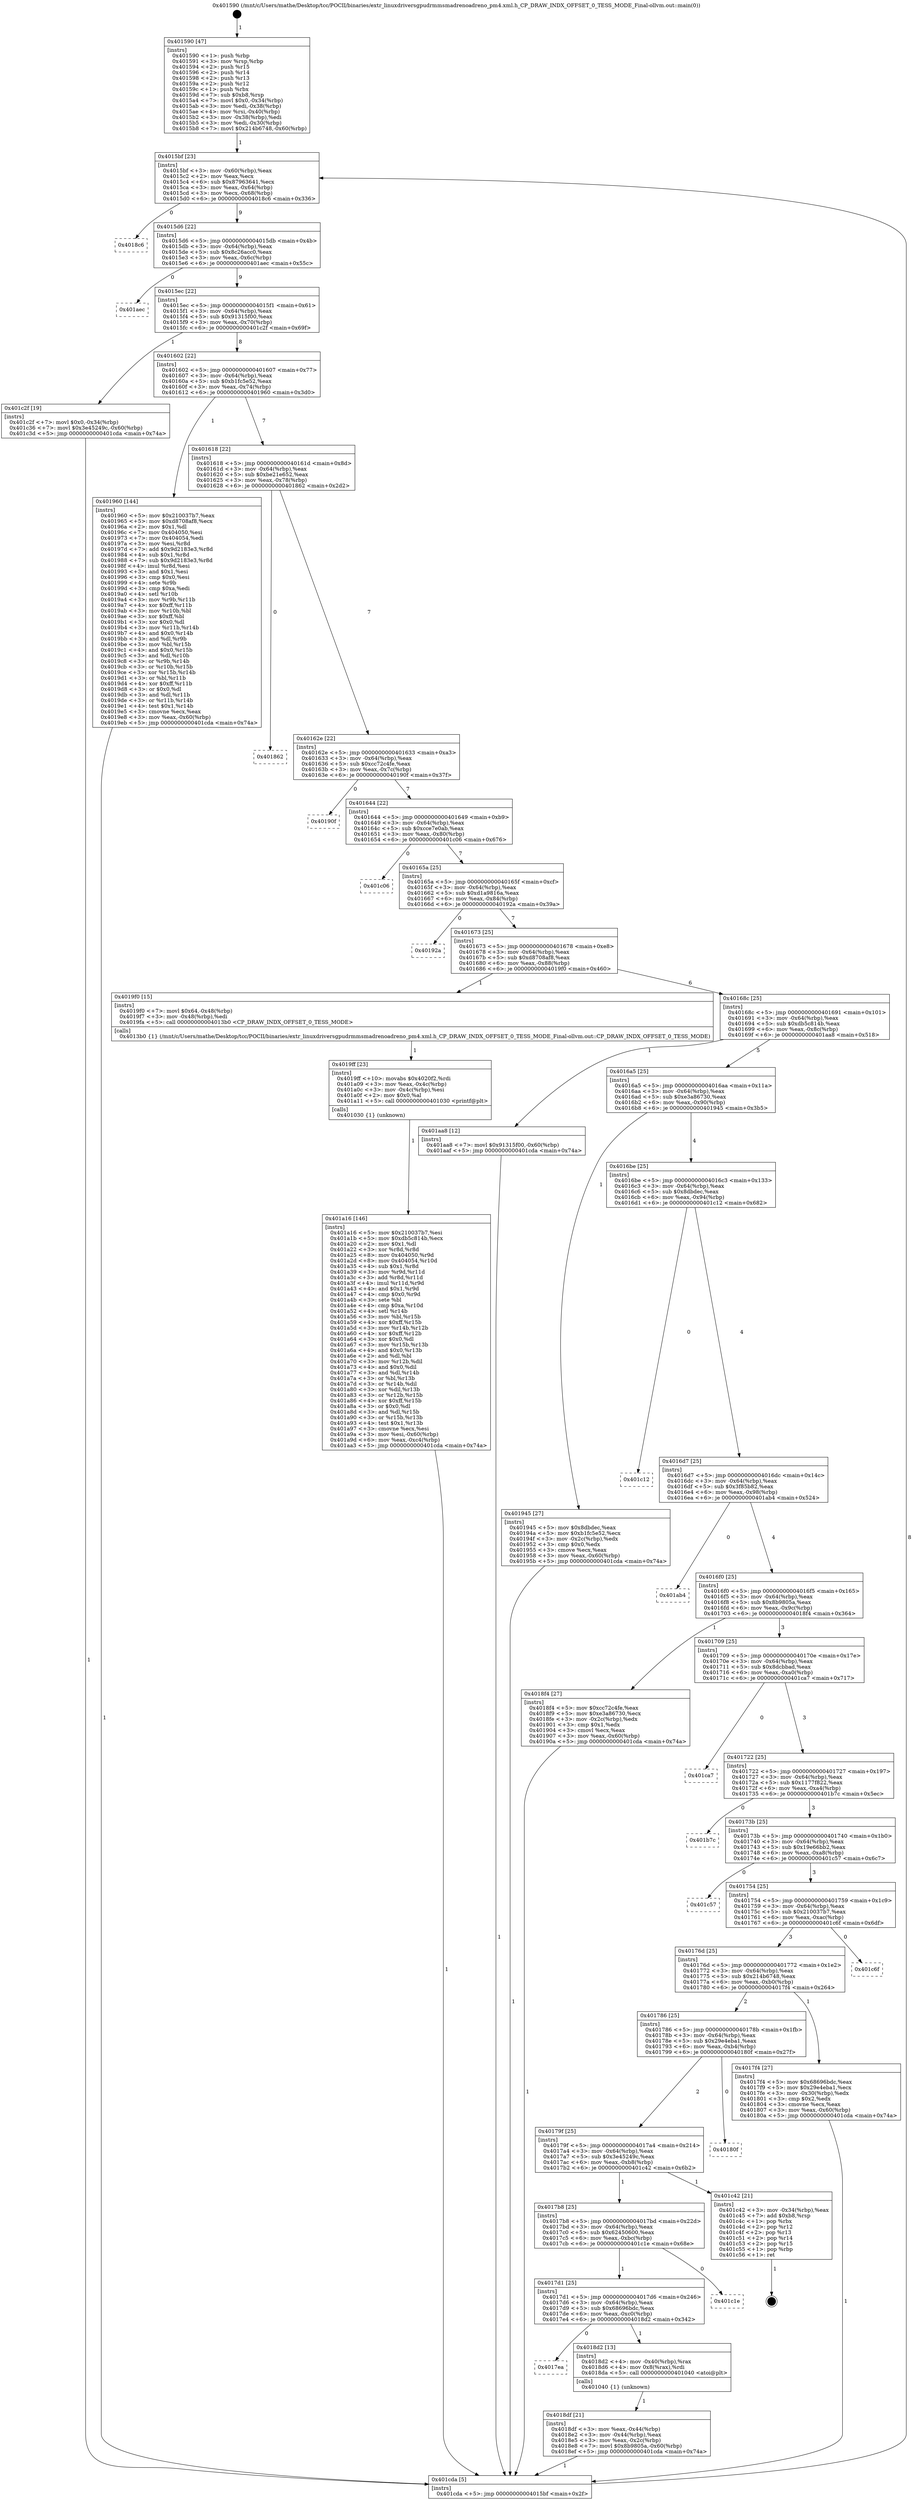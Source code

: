 digraph "0x401590" {
  label = "0x401590 (/mnt/c/Users/mathe/Desktop/tcc/POCII/binaries/extr_linuxdriversgpudrmmsmadrenoadreno_pm4.xml.h_CP_DRAW_INDX_OFFSET_0_TESS_MODE_Final-ollvm.out::main(0))"
  labelloc = "t"
  node[shape=record]

  Entry [label="",width=0.3,height=0.3,shape=circle,fillcolor=black,style=filled]
  "0x4015bf" [label="{
     0x4015bf [23]\l
     | [instrs]\l
     &nbsp;&nbsp;0x4015bf \<+3\>: mov -0x60(%rbp),%eax\l
     &nbsp;&nbsp;0x4015c2 \<+2\>: mov %eax,%ecx\l
     &nbsp;&nbsp;0x4015c4 \<+6\>: sub $0x87963641,%ecx\l
     &nbsp;&nbsp;0x4015ca \<+3\>: mov %eax,-0x64(%rbp)\l
     &nbsp;&nbsp;0x4015cd \<+3\>: mov %ecx,-0x68(%rbp)\l
     &nbsp;&nbsp;0x4015d0 \<+6\>: je 00000000004018c6 \<main+0x336\>\l
  }"]
  "0x4018c6" [label="{
     0x4018c6\l
  }", style=dashed]
  "0x4015d6" [label="{
     0x4015d6 [22]\l
     | [instrs]\l
     &nbsp;&nbsp;0x4015d6 \<+5\>: jmp 00000000004015db \<main+0x4b\>\l
     &nbsp;&nbsp;0x4015db \<+3\>: mov -0x64(%rbp),%eax\l
     &nbsp;&nbsp;0x4015de \<+5\>: sub $0x8c26acc0,%eax\l
     &nbsp;&nbsp;0x4015e3 \<+3\>: mov %eax,-0x6c(%rbp)\l
     &nbsp;&nbsp;0x4015e6 \<+6\>: je 0000000000401aec \<main+0x55c\>\l
  }"]
  Exit [label="",width=0.3,height=0.3,shape=circle,fillcolor=black,style=filled,peripheries=2]
  "0x401aec" [label="{
     0x401aec\l
  }", style=dashed]
  "0x4015ec" [label="{
     0x4015ec [22]\l
     | [instrs]\l
     &nbsp;&nbsp;0x4015ec \<+5\>: jmp 00000000004015f1 \<main+0x61\>\l
     &nbsp;&nbsp;0x4015f1 \<+3\>: mov -0x64(%rbp),%eax\l
     &nbsp;&nbsp;0x4015f4 \<+5\>: sub $0x91315f00,%eax\l
     &nbsp;&nbsp;0x4015f9 \<+3\>: mov %eax,-0x70(%rbp)\l
     &nbsp;&nbsp;0x4015fc \<+6\>: je 0000000000401c2f \<main+0x69f\>\l
  }"]
  "0x401a16" [label="{
     0x401a16 [146]\l
     | [instrs]\l
     &nbsp;&nbsp;0x401a16 \<+5\>: mov $0x210037b7,%esi\l
     &nbsp;&nbsp;0x401a1b \<+5\>: mov $0xdb5c814b,%ecx\l
     &nbsp;&nbsp;0x401a20 \<+2\>: mov $0x1,%dl\l
     &nbsp;&nbsp;0x401a22 \<+3\>: xor %r8d,%r8d\l
     &nbsp;&nbsp;0x401a25 \<+8\>: mov 0x404050,%r9d\l
     &nbsp;&nbsp;0x401a2d \<+8\>: mov 0x404054,%r10d\l
     &nbsp;&nbsp;0x401a35 \<+4\>: sub $0x1,%r8d\l
     &nbsp;&nbsp;0x401a39 \<+3\>: mov %r9d,%r11d\l
     &nbsp;&nbsp;0x401a3c \<+3\>: add %r8d,%r11d\l
     &nbsp;&nbsp;0x401a3f \<+4\>: imul %r11d,%r9d\l
     &nbsp;&nbsp;0x401a43 \<+4\>: and $0x1,%r9d\l
     &nbsp;&nbsp;0x401a47 \<+4\>: cmp $0x0,%r9d\l
     &nbsp;&nbsp;0x401a4b \<+3\>: sete %bl\l
     &nbsp;&nbsp;0x401a4e \<+4\>: cmp $0xa,%r10d\l
     &nbsp;&nbsp;0x401a52 \<+4\>: setl %r14b\l
     &nbsp;&nbsp;0x401a56 \<+3\>: mov %bl,%r15b\l
     &nbsp;&nbsp;0x401a59 \<+4\>: xor $0xff,%r15b\l
     &nbsp;&nbsp;0x401a5d \<+3\>: mov %r14b,%r12b\l
     &nbsp;&nbsp;0x401a60 \<+4\>: xor $0xff,%r12b\l
     &nbsp;&nbsp;0x401a64 \<+3\>: xor $0x0,%dl\l
     &nbsp;&nbsp;0x401a67 \<+3\>: mov %r15b,%r13b\l
     &nbsp;&nbsp;0x401a6a \<+4\>: and $0x0,%r13b\l
     &nbsp;&nbsp;0x401a6e \<+2\>: and %dl,%bl\l
     &nbsp;&nbsp;0x401a70 \<+3\>: mov %r12b,%dil\l
     &nbsp;&nbsp;0x401a73 \<+4\>: and $0x0,%dil\l
     &nbsp;&nbsp;0x401a77 \<+3\>: and %dl,%r14b\l
     &nbsp;&nbsp;0x401a7a \<+3\>: or %bl,%r13b\l
     &nbsp;&nbsp;0x401a7d \<+3\>: or %r14b,%dil\l
     &nbsp;&nbsp;0x401a80 \<+3\>: xor %dil,%r13b\l
     &nbsp;&nbsp;0x401a83 \<+3\>: or %r12b,%r15b\l
     &nbsp;&nbsp;0x401a86 \<+4\>: xor $0xff,%r15b\l
     &nbsp;&nbsp;0x401a8a \<+3\>: or $0x0,%dl\l
     &nbsp;&nbsp;0x401a8d \<+3\>: and %dl,%r15b\l
     &nbsp;&nbsp;0x401a90 \<+3\>: or %r15b,%r13b\l
     &nbsp;&nbsp;0x401a93 \<+4\>: test $0x1,%r13b\l
     &nbsp;&nbsp;0x401a97 \<+3\>: cmovne %ecx,%esi\l
     &nbsp;&nbsp;0x401a9a \<+3\>: mov %esi,-0x60(%rbp)\l
     &nbsp;&nbsp;0x401a9d \<+6\>: mov %eax,-0xc4(%rbp)\l
     &nbsp;&nbsp;0x401aa3 \<+5\>: jmp 0000000000401cda \<main+0x74a\>\l
  }"]
  "0x401c2f" [label="{
     0x401c2f [19]\l
     | [instrs]\l
     &nbsp;&nbsp;0x401c2f \<+7\>: movl $0x0,-0x34(%rbp)\l
     &nbsp;&nbsp;0x401c36 \<+7\>: movl $0x3e45249c,-0x60(%rbp)\l
     &nbsp;&nbsp;0x401c3d \<+5\>: jmp 0000000000401cda \<main+0x74a\>\l
  }"]
  "0x401602" [label="{
     0x401602 [22]\l
     | [instrs]\l
     &nbsp;&nbsp;0x401602 \<+5\>: jmp 0000000000401607 \<main+0x77\>\l
     &nbsp;&nbsp;0x401607 \<+3\>: mov -0x64(%rbp),%eax\l
     &nbsp;&nbsp;0x40160a \<+5\>: sub $0xb1fc5e52,%eax\l
     &nbsp;&nbsp;0x40160f \<+3\>: mov %eax,-0x74(%rbp)\l
     &nbsp;&nbsp;0x401612 \<+6\>: je 0000000000401960 \<main+0x3d0\>\l
  }"]
  "0x4019ff" [label="{
     0x4019ff [23]\l
     | [instrs]\l
     &nbsp;&nbsp;0x4019ff \<+10\>: movabs $0x4020f2,%rdi\l
     &nbsp;&nbsp;0x401a09 \<+3\>: mov %eax,-0x4c(%rbp)\l
     &nbsp;&nbsp;0x401a0c \<+3\>: mov -0x4c(%rbp),%esi\l
     &nbsp;&nbsp;0x401a0f \<+2\>: mov $0x0,%al\l
     &nbsp;&nbsp;0x401a11 \<+5\>: call 0000000000401030 \<printf@plt\>\l
     | [calls]\l
     &nbsp;&nbsp;0x401030 \{1\} (unknown)\l
  }"]
  "0x401960" [label="{
     0x401960 [144]\l
     | [instrs]\l
     &nbsp;&nbsp;0x401960 \<+5\>: mov $0x210037b7,%eax\l
     &nbsp;&nbsp;0x401965 \<+5\>: mov $0xd8708af8,%ecx\l
     &nbsp;&nbsp;0x40196a \<+2\>: mov $0x1,%dl\l
     &nbsp;&nbsp;0x40196c \<+7\>: mov 0x404050,%esi\l
     &nbsp;&nbsp;0x401973 \<+7\>: mov 0x404054,%edi\l
     &nbsp;&nbsp;0x40197a \<+3\>: mov %esi,%r8d\l
     &nbsp;&nbsp;0x40197d \<+7\>: add $0x9d2183e3,%r8d\l
     &nbsp;&nbsp;0x401984 \<+4\>: sub $0x1,%r8d\l
     &nbsp;&nbsp;0x401988 \<+7\>: sub $0x9d2183e3,%r8d\l
     &nbsp;&nbsp;0x40198f \<+4\>: imul %r8d,%esi\l
     &nbsp;&nbsp;0x401993 \<+3\>: and $0x1,%esi\l
     &nbsp;&nbsp;0x401996 \<+3\>: cmp $0x0,%esi\l
     &nbsp;&nbsp;0x401999 \<+4\>: sete %r9b\l
     &nbsp;&nbsp;0x40199d \<+3\>: cmp $0xa,%edi\l
     &nbsp;&nbsp;0x4019a0 \<+4\>: setl %r10b\l
     &nbsp;&nbsp;0x4019a4 \<+3\>: mov %r9b,%r11b\l
     &nbsp;&nbsp;0x4019a7 \<+4\>: xor $0xff,%r11b\l
     &nbsp;&nbsp;0x4019ab \<+3\>: mov %r10b,%bl\l
     &nbsp;&nbsp;0x4019ae \<+3\>: xor $0xff,%bl\l
     &nbsp;&nbsp;0x4019b1 \<+3\>: xor $0x0,%dl\l
     &nbsp;&nbsp;0x4019b4 \<+3\>: mov %r11b,%r14b\l
     &nbsp;&nbsp;0x4019b7 \<+4\>: and $0x0,%r14b\l
     &nbsp;&nbsp;0x4019bb \<+3\>: and %dl,%r9b\l
     &nbsp;&nbsp;0x4019be \<+3\>: mov %bl,%r15b\l
     &nbsp;&nbsp;0x4019c1 \<+4\>: and $0x0,%r15b\l
     &nbsp;&nbsp;0x4019c5 \<+3\>: and %dl,%r10b\l
     &nbsp;&nbsp;0x4019c8 \<+3\>: or %r9b,%r14b\l
     &nbsp;&nbsp;0x4019cb \<+3\>: or %r10b,%r15b\l
     &nbsp;&nbsp;0x4019ce \<+3\>: xor %r15b,%r14b\l
     &nbsp;&nbsp;0x4019d1 \<+3\>: or %bl,%r11b\l
     &nbsp;&nbsp;0x4019d4 \<+4\>: xor $0xff,%r11b\l
     &nbsp;&nbsp;0x4019d8 \<+3\>: or $0x0,%dl\l
     &nbsp;&nbsp;0x4019db \<+3\>: and %dl,%r11b\l
     &nbsp;&nbsp;0x4019de \<+3\>: or %r11b,%r14b\l
     &nbsp;&nbsp;0x4019e1 \<+4\>: test $0x1,%r14b\l
     &nbsp;&nbsp;0x4019e5 \<+3\>: cmovne %ecx,%eax\l
     &nbsp;&nbsp;0x4019e8 \<+3\>: mov %eax,-0x60(%rbp)\l
     &nbsp;&nbsp;0x4019eb \<+5\>: jmp 0000000000401cda \<main+0x74a\>\l
  }"]
  "0x401618" [label="{
     0x401618 [22]\l
     | [instrs]\l
     &nbsp;&nbsp;0x401618 \<+5\>: jmp 000000000040161d \<main+0x8d\>\l
     &nbsp;&nbsp;0x40161d \<+3\>: mov -0x64(%rbp),%eax\l
     &nbsp;&nbsp;0x401620 \<+5\>: sub $0xbe21e652,%eax\l
     &nbsp;&nbsp;0x401625 \<+3\>: mov %eax,-0x78(%rbp)\l
     &nbsp;&nbsp;0x401628 \<+6\>: je 0000000000401862 \<main+0x2d2\>\l
  }"]
  "0x4018df" [label="{
     0x4018df [21]\l
     | [instrs]\l
     &nbsp;&nbsp;0x4018df \<+3\>: mov %eax,-0x44(%rbp)\l
     &nbsp;&nbsp;0x4018e2 \<+3\>: mov -0x44(%rbp),%eax\l
     &nbsp;&nbsp;0x4018e5 \<+3\>: mov %eax,-0x2c(%rbp)\l
     &nbsp;&nbsp;0x4018e8 \<+7\>: movl $0x8b9805a,-0x60(%rbp)\l
     &nbsp;&nbsp;0x4018ef \<+5\>: jmp 0000000000401cda \<main+0x74a\>\l
  }"]
  "0x401862" [label="{
     0x401862\l
  }", style=dashed]
  "0x40162e" [label="{
     0x40162e [22]\l
     | [instrs]\l
     &nbsp;&nbsp;0x40162e \<+5\>: jmp 0000000000401633 \<main+0xa3\>\l
     &nbsp;&nbsp;0x401633 \<+3\>: mov -0x64(%rbp),%eax\l
     &nbsp;&nbsp;0x401636 \<+5\>: sub $0xcc72c4fe,%eax\l
     &nbsp;&nbsp;0x40163b \<+3\>: mov %eax,-0x7c(%rbp)\l
     &nbsp;&nbsp;0x40163e \<+6\>: je 000000000040190f \<main+0x37f\>\l
  }"]
  "0x4017ea" [label="{
     0x4017ea\l
  }", style=dashed]
  "0x40190f" [label="{
     0x40190f\l
  }", style=dashed]
  "0x401644" [label="{
     0x401644 [22]\l
     | [instrs]\l
     &nbsp;&nbsp;0x401644 \<+5\>: jmp 0000000000401649 \<main+0xb9\>\l
     &nbsp;&nbsp;0x401649 \<+3\>: mov -0x64(%rbp),%eax\l
     &nbsp;&nbsp;0x40164c \<+5\>: sub $0xcce7e0ab,%eax\l
     &nbsp;&nbsp;0x401651 \<+3\>: mov %eax,-0x80(%rbp)\l
     &nbsp;&nbsp;0x401654 \<+6\>: je 0000000000401c06 \<main+0x676\>\l
  }"]
  "0x4018d2" [label="{
     0x4018d2 [13]\l
     | [instrs]\l
     &nbsp;&nbsp;0x4018d2 \<+4\>: mov -0x40(%rbp),%rax\l
     &nbsp;&nbsp;0x4018d6 \<+4\>: mov 0x8(%rax),%rdi\l
     &nbsp;&nbsp;0x4018da \<+5\>: call 0000000000401040 \<atoi@plt\>\l
     | [calls]\l
     &nbsp;&nbsp;0x401040 \{1\} (unknown)\l
  }"]
  "0x401c06" [label="{
     0x401c06\l
  }", style=dashed]
  "0x40165a" [label="{
     0x40165a [25]\l
     | [instrs]\l
     &nbsp;&nbsp;0x40165a \<+5\>: jmp 000000000040165f \<main+0xcf\>\l
     &nbsp;&nbsp;0x40165f \<+3\>: mov -0x64(%rbp),%eax\l
     &nbsp;&nbsp;0x401662 \<+5\>: sub $0xd1a9816a,%eax\l
     &nbsp;&nbsp;0x401667 \<+6\>: mov %eax,-0x84(%rbp)\l
     &nbsp;&nbsp;0x40166d \<+6\>: je 000000000040192a \<main+0x39a\>\l
  }"]
  "0x4017d1" [label="{
     0x4017d1 [25]\l
     | [instrs]\l
     &nbsp;&nbsp;0x4017d1 \<+5\>: jmp 00000000004017d6 \<main+0x246\>\l
     &nbsp;&nbsp;0x4017d6 \<+3\>: mov -0x64(%rbp),%eax\l
     &nbsp;&nbsp;0x4017d9 \<+5\>: sub $0x68696bdc,%eax\l
     &nbsp;&nbsp;0x4017de \<+6\>: mov %eax,-0xc0(%rbp)\l
     &nbsp;&nbsp;0x4017e4 \<+6\>: je 00000000004018d2 \<main+0x342\>\l
  }"]
  "0x40192a" [label="{
     0x40192a\l
  }", style=dashed]
  "0x401673" [label="{
     0x401673 [25]\l
     | [instrs]\l
     &nbsp;&nbsp;0x401673 \<+5\>: jmp 0000000000401678 \<main+0xe8\>\l
     &nbsp;&nbsp;0x401678 \<+3\>: mov -0x64(%rbp),%eax\l
     &nbsp;&nbsp;0x40167b \<+5\>: sub $0xd8708af8,%eax\l
     &nbsp;&nbsp;0x401680 \<+6\>: mov %eax,-0x88(%rbp)\l
     &nbsp;&nbsp;0x401686 \<+6\>: je 00000000004019f0 \<main+0x460\>\l
  }"]
  "0x401c1e" [label="{
     0x401c1e\l
  }", style=dashed]
  "0x4019f0" [label="{
     0x4019f0 [15]\l
     | [instrs]\l
     &nbsp;&nbsp;0x4019f0 \<+7\>: movl $0x64,-0x48(%rbp)\l
     &nbsp;&nbsp;0x4019f7 \<+3\>: mov -0x48(%rbp),%edi\l
     &nbsp;&nbsp;0x4019fa \<+5\>: call 00000000004013b0 \<CP_DRAW_INDX_OFFSET_0_TESS_MODE\>\l
     | [calls]\l
     &nbsp;&nbsp;0x4013b0 \{1\} (/mnt/c/Users/mathe/Desktop/tcc/POCII/binaries/extr_linuxdriversgpudrmmsmadrenoadreno_pm4.xml.h_CP_DRAW_INDX_OFFSET_0_TESS_MODE_Final-ollvm.out::CP_DRAW_INDX_OFFSET_0_TESS_MODE)\l
  }"]
  "0x40168c" [label="{
     0x40168c [25]\l
     | [instrs]\l
     &nbsp;&nbsp;0x40168c \<+5\>: jmp 0000000000401691 \<main+0x101\>\l
     &nbsp;&nbsp;0x401691 \<+3\>: mov -0x64(%rbp),%eax\l
     &nbsp;&nbsp;0x401694 \<+5\>: sub $0xdb5c814b,%eax\l
     &nbsp;&nbsp;0x401699 \<+6\>: mov %eax,-0x8c(%rbp)\l
     &nbsp;&nbsp;0x40169f \<+6\>: je 0000000000401aa8 \<main+0x518\>\l
  }"]
  "0x4017b8" [label="{
     0x4017b8 [25]\l
     | [instrs]\l
     &nbsp;&nbsp;0x4017b8 \<+5\>: jmp 00000000004017bd \<main+0x22d\>\l
     &nbsp;&nbsp;0x4017bd \<+3\>: mov -0x64(%rbp),%eax\l
     &nbsp;&nbsp;0x4017c0 \<+5\>: sub $0x62450600,%eax\l
     &nbsp;&nbsp;0x4017c5 \<+6\>: mov %eax,-0xbc(%rbp)\l
     &nbsp;&nbsp;0x4017cb \<+6\>: je 0000000000401c1e \<main+0x68e\>\l
  }"]
  "0x401aa8" [label="{
     0x401aa8 [12]\l
     | [instrs]\l
     &nbsp;&nbsp;0x401aa8 \<+7\>: movl $0x91315f00,-0x60(%rbp)\l
     &nbsp;&nbsp;0x401aaf \<+5\>: jmp 0000000000401cda \<main+0x74a\>\l
  }"]
  "0x4016a5" [label="{
     0x4016a5 [25]\l
     | [instrs]\l
     &nbsp;&nbsp;0x4016a5 \<+5\>: jmp 00000000004016aa \<main+0x11a\>\l
     &nbsp;&nbsp;0x4016aa \<+3\>: mov -0x64(%rbp),%eax\l
     &nbsp;&nbsp;0x4016ad \<+5\>: sub $0xe3a86730,%eax\l
     &nbsp;&nbsp;0x4016b2 \<+6\>: mov %eax,-0x90(%rbp)\l
     &nbsp;&nbsp;0x4016b8 \<+6\>: je 0000000000401945 \<main+0x3b5\>\l
  }"]
  "0x401c42" [label="{
     0x401c42 [21]\l
     | [instrs]\l
     &nbsp;&nbsp;0x401c42 \<+3\>: mov -0x34(%rbp),%eax\l
     &nbsp;&nbsp;0x401c45 \<+7\>: add $0xb8,%rsp\l
     &nbsp;&nbsp;0x401c4c \<+1\>: pop %rbx\l
     &nbsp;&nbsp;0x401c4d \<+2\>: pop %r12\l
     &nbsp;&nbsp;0x401c4f \<+2\>: pop %r13\l
     &nbsp;&nbsp;0x401c51 \<+2\>: pop %r14\l
     &nbsp;&nbsp;0x401c53 \<+2\>: pop %r15\l
     &nbsp;&nbsp;0x401c55 \<+1\>: pop %rbp\l
     &nbsp;&nbsp;0x401c56 \<+1\>: ret\l
  }"]
  "0x401945" [label="{
     0x401945 [27]\l
     | [instrs]\l
     &nbsp;&nbsp;0x401945 \<+5\>: mov $0x8dbdec,%eax\l
     &nbsp;&nbsp;0x40194a \<+5\>: mov $0xb1fc5e52,%ecx\l
     &nbsp;&nbsp;0x40194f \<+3\>: mov -0x2c(%rbp),%edx\l
     &nbsp;&nbsp;0x401952 \<+3\>: cmp $0x0,%edx\l
     &nbsp;&nbsp;0x401955 \<+3\>: cmove %ecx,%eax\l
     &nbsp;&nbsp;0x401958 \<+3\>: mov %eax,-0x60(%rbp)\l
     &nbsp;&nbsp;0x40195b \<+5\>: jmp 0000000000401cda \<main+0x74a\>\l
  }"]
  "0x4016be" [label="{
     0x4016be [25]\l
     | [instrs]\l
     &nbsp;&nbsp;0x4016be \<+5\>: jmp 00000000004016c3 \<main+0x133\>\l
     &nbsp;&nbsp;0x4016c3 \<+3\>: mov -0x64(%rbp),%eax\l
     &nbsp;&nbsp;0x4016c6 \<+5\>: sub $0x8dbdec,%eax\l
     &nbsp;&nbsp;0x4016cb \<+6\>: mov %eax,-0x94(%rbp)\l
     &nbsp;&nbsp;0x4016d1 \<+6\>: je 0000000000401c12 \<main+0x682\>\l
  }"]
  "0x40179f" [label="{
     0x40179f [25]\l
     | [instrs]\l
     &nbsp;&nbsp;0x40179f \<+5\>: jmp 00000000004017a4 \<main+0x214\>\l
     &nbsp;&nbsp;0x4017a4 \<+3\>: mov -0x64(%rbp),%eax\l
     &nbsp;&nbsp;0x4017a7 \<+5\>: sub $0x3e45249c,%eax\l
     &nbsp;&nbsp;0x4017ac \<+6\>: mov %eax,-0xb8(%rbp)\l
     &nbsp;&nbsp;0x4017b2 \<+6\>: je 0000000000401c42 \<main+0x6b2\>\l
  }"]
  "0x401c12" [label="{
     0x401c12\l
  }", style=dashed]
  "0x4016d7" [label="{
     0x4016d7 [25]\l
     | [instrs]\l
     &nbsp;&nbsp;0x4016d7 \<+5\>: jmp 00000000004016dc \<main+0x14c\>\l
     &nbsp;&nbsp;0x4016dc \<+3\>: mov -0x64(%rbp),%eax\l
     &nbsp;&nbsp;0x4016df \<+5\>: sub $0x3f85b82,%eax\l
     &nbsp;&nbsp;0x4016e4 \<+6\>: mov %eax,-0x98(%rbp)\l
     &nbsp;&nbsp;0x4016ea \<+6\>: je 0000000000401ab4 \<main+0x524\>\l
  }"]
  "0x40180f" [label="{
     0x40180f\l
  }", style=dashed]
  "0x401ab4" [label="{
     0x401ab4\l
  }", style=dashed]
  "0x4016f0" [label="{
     0x4016f0 [25]\l
     | [instrs]\l
     &nbsp;&nbsp;0x4016f0 \<+5\>: jmp 00000000004016f5 \<main+0x165\>\l
     &nbsp;&nbsp;0x4016f5 \<+3\>: mov -0x64(%rbp),%eax\l
     &nbsp;&nbsp;0x4016f8 \<+5\>: sub $0x8b9805a,%eax\l
     &nbsp;&nbsp;0x4016fd \<+6\>: mov %eax,-0x9c(%rbp)\l
     &nbsp;&nbsp;0x401703 \<+6\>: je 00000000004018f4 \<main+0x364\>\l
  }"]
  "0x401590" [label="{
     0x401590 [47]\l
     | [instrs]\l
     &nbsp;&nbsp;0x401590 \<+1\>: push %rbp\l
     &nbsp;&nbsp;0x401591 \<+3\>: mov %rsp,%rbp\l
     &nbsp;&nbsp;0x401594 \<+2\>: push %r15\l
     &nbsp;&nbsp;0x401596 \<+2\>: push %r14\l
     &nbsp;&nbsp;0x401598 \<+2\>: push %r13\l
     &nbsp;&nbsp;0x40159a \<+2\>: push %r12\l
     &nbsp;&nbsp;0x40159c \<+1\>: push %rbx\l
     &nbsp;&nbsp;0x40159d \<+7\>: sub $0xb8,%rsp\l
     &nbsp;&nbsp;0x4015a4 \<+7\>: movl $0x0,-0x34(%rbp)\l
     &nbsp;&nbsp;0x4015ab \<+3\>: mov %edi,-0x38(%rbp)\l
     &nbsp;&nbsp;0x4015ae \<+4\>: mov %rsi,-0x40(%rbp)\l
     &nbsp;&nbsp;0x4015b2 \<+3\>: mov -0x38(%rbp),%edi\l
     &nbsp;&nbsp;0x4015b5 \<+3\>: mov %edi,-0x30(%rbp)\l
     &nbsp;&nbsp;0x4015b8 \<+7\>: movl $0x214b6748,-0x60(%rbp)\l
  }"]
  "0x4018f4" [label="{
     0x4018f4 [27]\l
     | [instrs]\l
     &nbsp;&nbsp;0x4018f4 \<+5\>: mov $0xcc72c4fe,%eax\l
     &nbsp;&nbsp;0x4018f9 \<+5\>: mov $0xe3a86730,%ecx\l
     &nbsp;&nbsp;0x4018fe \<+3\>: mov -0x2c(%rbp),%edx\l
     &nbsp;&nbsp;0x401901 \<+3\>: cmp $0x1,%edx\l
     &nbsp;&nbsp;0x401904 \<+3\>: cmovl %ecx,%eax\l
     &nbsp;&nbsp;0x401907 \<+3\>: mov %eax,-0x60(%rbp)\l
     &nbsp;&nbsp;0x40190a \<+5\>: jmp 0000000000401cda \<main+0x74a\>\l
  }"]
  "0x401709" [label="{
     0x401709 [25]\l
     | [instrs]\l
     &nbsp;&nbsp;0x401709 \<+5\>: jmp 000000000040170e \<main+0x17e\>\l
     &nbsp;&nbsp;0x40170e \<+3\>: mov -0x64(%rbp),%eax\l
     &nbsp;&nbsp;0x401711 \<+5\>: sub $0x8dcbbad,%eax\l
     &nbsp;&nbsp;0x401716 \<+6\>: mov %eax,-0xa0(%rbp)\l
     &nbsp;&nbsp;0x40171c \<+6\>: je 0000000000401ca7 \<main+0x717\>\l
  }"]
  "0x401cda" [label="{
     0x401cda [5]\l
     | [instrs]\l
     &nbsp;&nbsp;0x401cda \<+5\>: jmp 00000000004015bf \<main+0x2f\>\l
  }"]
  "0x401ca7" [label="{
     0x401ca7\l
  }", style=dashed]
  "0x401722" [label="{
     0x401722 [25]\l
     | [instrs]\l
     &nbsp;&nbsp;0x401722 \<+5\>: jmp 0000000000401727 \<main+0x197\>\l
     &nbsp;&nbsp;0x401727 \<+3\>: mov -0x64(%rbp),%eax\l
     &nbsp;&nbsp;0x40172a \<+5\>: sub $0x1177f822,%eax\l
     &nbsp;&nbsp;0x40172f \<+6\>: mov %eax,-0xa4(%rbp)\l
     &nbsp;&nbsp;0x401735 \<+6\>: je 0000000000401b7c \<main+0x5ec\>\l
  }"]
  "0x401786" [label="{
     0x401786 [25]\l
     | [instrs]\l
     &nbsp;&nbsp;0x401786 \<+5\>: jmp 000000000040178b \<main+0x1fb\>\l
     &nbsp;&nbsp;0x40178b \<+3\>: mov -0x64(%rbp),%eax\l
     &nbsp;&nbsp;0x40178e \<+5\>: sub $0x29e4eba1,%eax\l
     &nbsp;&nbsp;0x401793 \<+6\>: mov %eax,-0xb4(%rbp)\l
     &nbsp;&nbsp;0x401799 \<+6\>: je 000000000040180f \<main+0x27f\>\l
  }"]
  "0x401b7c" [label="{
     0x401b7c\l
  }", style=dashed]
  "0x40173b" [label="{
     0x40173b [25]\l
     | [instrs]\l
     &nbsp;&nbsp;0x40173b \<+5\>: jmp 0000000000401740 \<main+0x1b0\>\l
     &nbsp;&nbsp;0x401740 \<+3\>: mov -0x64(%rbp),%eax\l
     &nbsp;&nbsp;0x401743 \<+5\>: sub $0x19e66bb2,%eax\l
     &nbsp;&nbsp;0x401748 \<+6\>: mov %eax,-0xa8(%rbp)\l
     &nbsp;&nbsp;0x40174e \<+6\>: je 0000000000401c57 \<main+0x6c7\>\l
  }"]
  "0x4017f4" [label="{
     0x4017f4 [27]\l
     | [instrs]\l
     &nbsp;&nbsp;0x4017f4 \<+5\>: mov $0x68696bdc,%eax\l
     &nbsp;&nbsp;0x4017f9 \<+5\>: mov $0x29e4eba1,%ecx\l
     &nbsp;&nbsp;0x4017fe \<+3\>: mov -0x30(%rbp),%edx\l
     &nbsp;&nbsp;0x401801 \<+3\>: cmp $0x2,%edx\l
     &nbsp;&nbsp;0x401804 \<+3\>: cmovne %ecx,%eax\l
     &nbsp;&nbsp;0x401807 \<+3\>: mov %eax,-0x60(%rbp)\l
     &nbsp;&nbsp;0x40180a \<+5\>: jmp 0000000000401cda \<main+0x74a\>\l
  }"]
  "0x401c57" [label="{
     0x401c57\l
  }", style=dashed]
  "0x401754" [label="{
     0x401754 [25]\l
     | [instrs]\l
     &nbsp;&nbsp;0x401754 \<+5\>: jmp 0000000000401759 \<main+0x1c9\>\l
     &nbsp;&nbsp;0x401759 \<+3\>: mov -0x64(%rbp),%eax\l
     &nbsp;&nbsp;0x40175c \<+5\>: sub $0x210037b7,%eax\l
     &nbsp;&nbsp;0x401761 \<+6\>: mov %eax,-0xac(%rbp)\l
     &nbsp;&nbsp;0x401767 \<+6\>: je 0000000000401c6f \<main+0x6df\>\l
  }"]
  "0x40176d" [label="{
     0x40176d [25]\l
     | [instrs]\l
     &nbsp;&nbsp;0x40176d \<+5\>: jmp 0000000000401772 \<main+0x1e2\>\l
     &nbsp;&nbsp;0x401772 \<+3\>: mov -0x64(%rbp),%eax\l
     &nbsp;&nbsp;0x401775 \<+5\>: sub $0x214b6748,%eax\l
     &nbsp;&nbsp;0x40177a \<+6\>: mov %eax,-0xb0(%rbp)\l
     &nbsp;&nbsp;0x401780 \<+6\>: je 00000000004017f4 \<main+0x264\>\l
  }"]
  "0x401c6f" [label="{
     0x401c6f\l
  }", style=dashed]
  Entry -> "0x401590" [label=" 1"]
  "0x4015bf" -> "0x4018c6" [label=" 0"]
  "0x4015bf" -> "0x4015d6" [label=" 9"]
  "0x401c42" -> Exit [label=" 1"]
  "0x4015d6" -> "0x401aec" [label=" 0"]
  "0x4015d6" -> "0x4015ec" [label=" 9"]
  "0x401c2f" -> "0x401cda" [label=" 1"]
  "0x4015ec" -> "0x401c2f" [label=" 1"]
  "0x4015ec" -> "0x401602" [label=" 8"]
  "0x401aa8" -> "0x401cda" [label=" 1"]
  "0x401602" -> "0x401960" [label=" 1"]
  "0x401602" -> "0x401618" [label=" 7"]
  "0x401a16" -> "0x401cda" [label=" 1"]
  "0x401618" -> "0x401862" [label=" 0"]
  "0x401618" -> "0x40162e" [label=" 7"]
  "0x4019ff" -> "0x401a16" [label=" 1"]
  "0x40162e" -> "0x40190f" [label=" 0"]
  "0x40162e" -> "0x401644" [label=" 7"]
  "0x4019f0" -> "0x4019ff" [label=" 1"]
  "0x401644" -> "0x401c06" [label=" 0"]
  "0x401644" -> "0x40165a" [label=" 7"]
  "0x401960" -> "0x401cda" [label=" 1"]
  "0x40165a" -> "0x40192a" [label=" 0"]
  "0x40165a" -> "0x401673" [label=" 7"]
  "0x4018f4" -> "0x401cda" [label=" 1"]
  "0x401673" -> "0x4019f0" [label=" 1"]
  "0x401673" -> "0x40168c" [label=" 6"]
  "0x4018df" -> "0x401cda" [label=" 1"]
  "0x40168c" -> "0x401aa8" [label=" 1"]
  "0x40168c" -> "0x4016a5" [label=" 5"]
  "0x4017d1" -> "0x4017ea" [label=" 0"]
  "0x4016a5" -> "0x401945" [label=" 1"]
  "0x4016a5" -> "0x4016be" [label=" 4"]
  "0x4017d1" -> "0x4018d2" [label=" 1"]
  "0x4016be" -> "0x401c12" [label=" 0"]
  "0x4016be" -> "0x4016d7" [label=" 4"]
  "0x4017b8" -> "0x4017d1" [label=" 1"]
  "0x4016d7" -> "0x401ab4" [label=" 0"]
  "0x4016d7" -> "0x4016f0" [label=" 4"]
  "0x4017b8" -> "0x401c1e" [label=" 0"]
  "0x4016f0" -> "0x4018f4" [label=" 1"]
  "0x4016f0" -> "0x401709" [label=" 3"]
  "0x40179f" -> "0x4017b8" [label=" 1"]
  "0x401709" -> "0x401ca7" [label=" 0"]
  "0x401709" -> "0x401722" [label=" 3"]
  "0x40179f" -> "0x401c42" [label=" 1"]
  "0x401722" -> "0x401b7c" [label=" 0"]
  "0x401722" -> "0x40173b" [label=" 3"]
  "0x401945" -> "0x401cda" [label=" 1"]
  "0x40173b" -> "0x401c57" [label=" 0"]
  "0x40173b" -> "0x401754" [label=" 3"]
  "0x401786" -> "0x40179f" [label=" 2"]
  "0x401754" -> "0x401c6f" [label=" 0"]
  "0x401754" -> "0x40176d" [label=" 3"]
  "0x401786" -> "0x40180f" [label=" 0"]
  "0x40176d" -> "0x4017f4" [label=" 1"]
  "0x40176d" -> "0x401786" [label=" 2"]
  "0x4017f4" -> "0x401cda" [label=" 1"]
  "0x401590" -> "0x4015bf" [label=" 1"]
  "0x401cda" -> "0x4015bf" [label=" 8"]
  "0x4018d2" -> "0x4018df" [label=" 1"]
}
